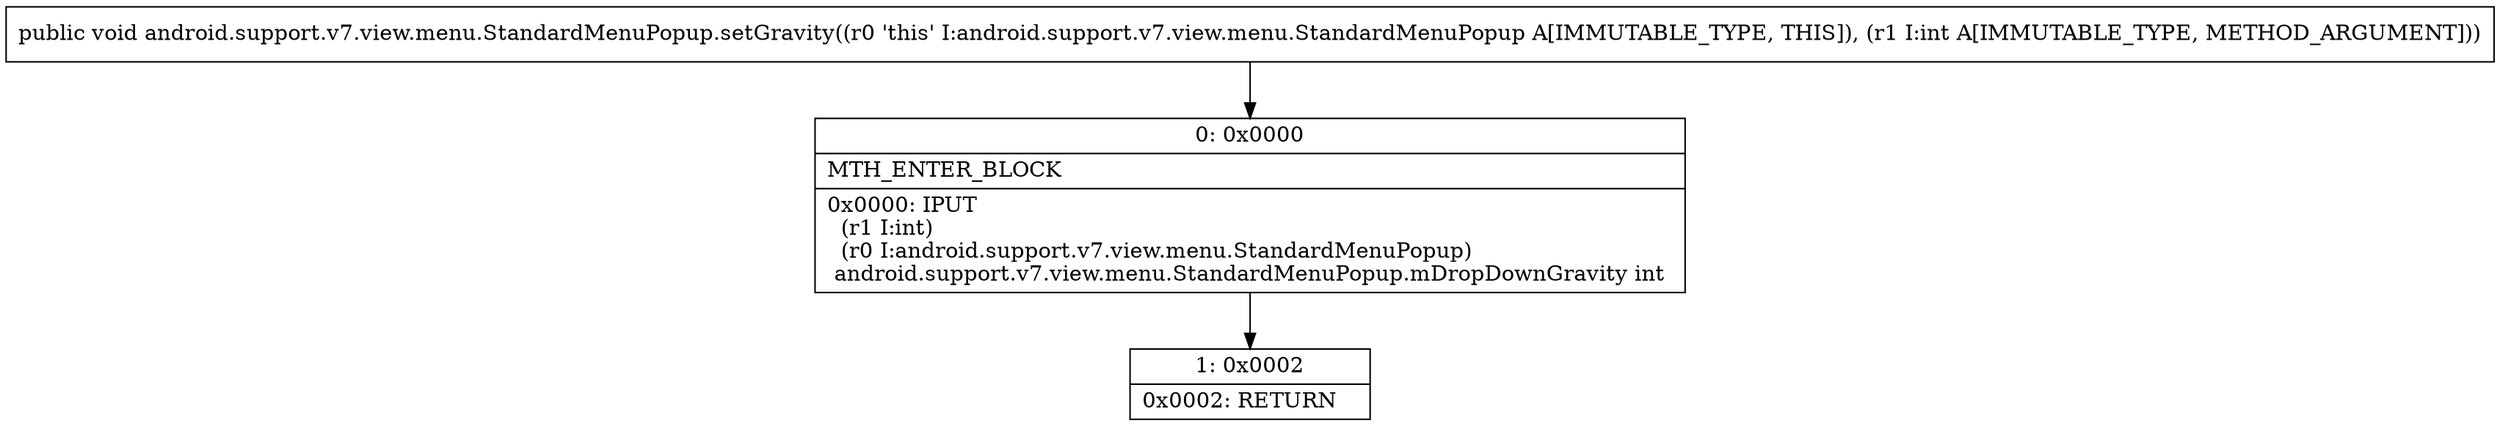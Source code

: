 digraph "CFG forandroid.support.v7.view.menu.StandardMenuPopup.setGravity(I)V" {
Node_0 [shape=record,label="{0\:\ 0x0000|MTH_ENTER_BLOCK\l|0x0000: IPUT  \l  (r1 I:int)\l  (r0 I:android.support.v7.view.menu.StandardMenuPopup)\l android.support.v7.view.menu.StandardMenuPopup.mDropDownGravity int \l}"];
Node_1 [shape=record,label="{1\:\ 0x0002|0x0002: RETURN   \l}"];
MethodNode[shape=record,label="{public void android.support.v7.view.menu.StandardMenuPopup.setGravity((r0 'this' I:android.support.v7.view.menu.StandardMenuPopup A[IMMUTABLE_TYPE, THIS]), (r1 I:int A[IMMUTABLE_TYPE, METHOD_ARGUMENT])) }"];
MethodNode -> Node_0;
Node_0 -> Node_1;
}

